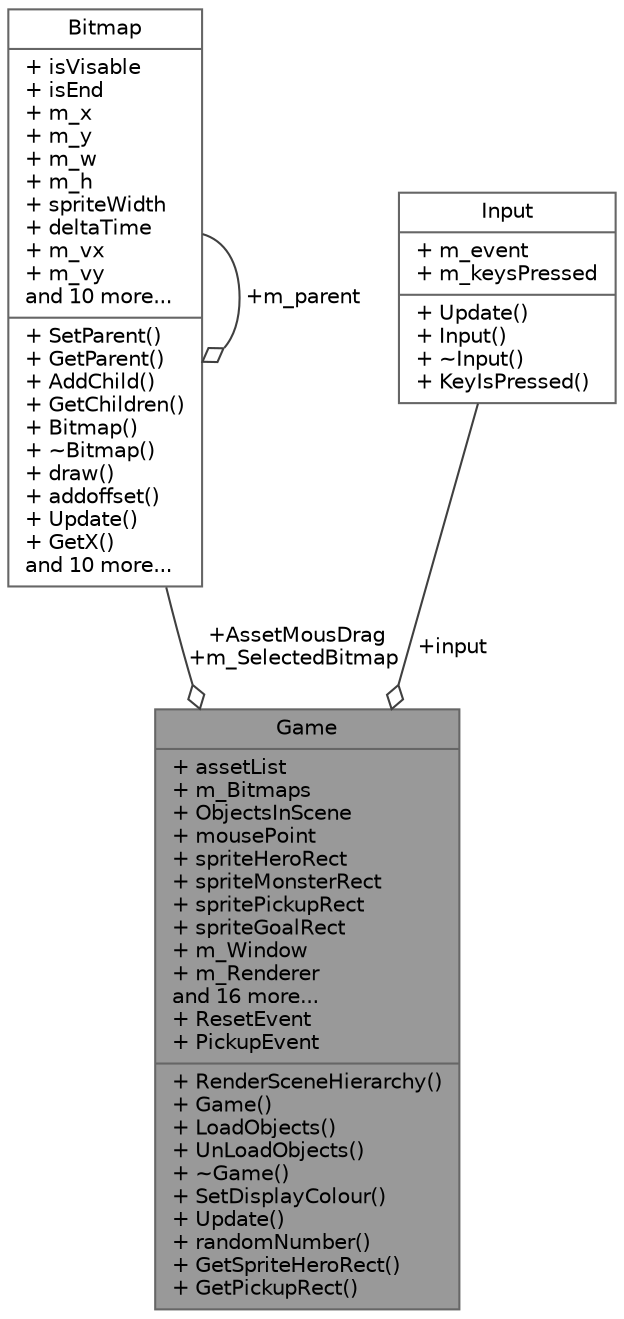 digraph "Game"
{
 // LATEX_PDF_SIZE
  bgcolor="transparent";
  edge [fontname=Helvetica,fontsize=10,labelfontname=Helvetica,labelfontsize=10];
  node [fontname=Helvetica,fontsize=10,shape=box,height=0.2,width=0.4];
  Node1 [shape=record,label="{Game\n|+ assetList\l+ m_Bitmaps\l+ ObjectsInScene\l+ mousePoint\l+ spriteHeroRect\l+ spriteMonsterRect\l+ spritePickupRect\l+ spriteGoalRect\l+ m_Window\l+ m_Renderer\land 16 more...\l+ ResetEvent\l+ PickupEvent\l|+ RenderSceneHierarchy()\l+ Game()\l+ LoadObjects()\l+ UnLoadObjects()\l+ ~Game()\l+ SetDisplayColour()\l+ Update()\l+ randomNumber()\l+ GetSpriteHeroRect()\l+ GetPickupRect()\l}",height=0.2,width=0.4,color="gray40", fillcolor="grey60", style="filled", fontcolor="black",tooltip=" "];
  Node2 -> Node1 [color="grey25",style="solid",label=" +AssetMousDrag\n+m_SelectedBitmap" ,arrowhead="odiamond"];
  Node2 [shape=record,label="{Bitmap\n|+ isVisable\l+ isEnd\l+ m_x\l+ m_y\l+ m_w\l+ m_h\l+ spriteWidth\l+ deltaTime\l+ m_vx\l+ m_vy\land 10 more...\l|+ SetParent()\l+ GetParent()\l+ AddChild()\l+ GetChildren()\l+ Bitmap()\l+ ~Bitmap()\l+ draw()\l+ addoffset()\l+ Update()\l+ GetX()\land 10 more...\l}",height=0.2,width=0.4,color="gray40", fillcolor="white", style="filled",URL="$class_bitmap.html",tooltip="Bitmap Class."];
  Node2 -> Node2 [color="grey25",style="solid",label=" +m_parent" ,arrowhead="odiamond"];
  Node3 -> Node1 [color="grey25",style="solid",label=" +input" ,arrowhead="odiamond"];
  Node3 [shape=record,label="{Input\n|+ m_event\l+ m_keysPressed\l|+ Update()\l+ Input()\l+ ~Input()\l+ KeyIsPressed()\l}",height=0.2,width=0.4,color="gray40", fillcolor="white", style="filled",URL="$class_input.html",tooltip=" "];
}
